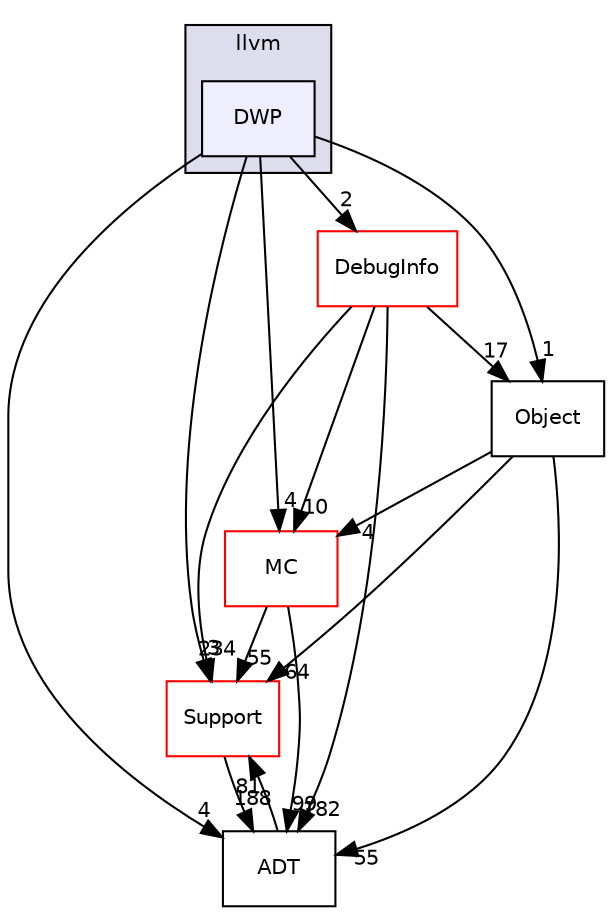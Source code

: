 digraph "include/llvm/DWP" {
  bgcolor=transparent;
  compound=true
  node [ fontsize="10", fontname="Helvetica"];
  edge [ labelfontsize="10", labelfontname="Helvetica"];
  subgraph clusterdir_dcde91663b8816e1e2311938ccd8f690 {
    graph [ bgcolor="#ddddee", pencolor="black", label="llvm" fontname="Helvetica", fontsize="10", URL="dir_dcde91663b8816e1e2311938ccd8f690.html"]
  dir_82a1d6dc262e5f3cd25ec6d51bda6df0 [shape=box, label="DWP", style="filled", fillcolor="#eeeeff", pencolor="black", URL="dir_82a1d6dc262e5f3cd25ec6d51bda6df0.html"];
  }
  dir_b21276aa901501839874154d4047f901 [shape=box label="Object" URL="dir_b21276aa901501839874154d4047f901.html"];
  dir_3c463fb0a03f5ca9e2abd53334bc8356 [shape=box label="MC" color="red" URL="dir_3c463fb0a03f5ca9e2abd53334bc8356.html"];
  dir_ae1e398ac700924fa434b51c248a5531 [shape=box label="Support" color="red" URL="dir_ae1e398ac700924fa434b51c248a5531.html"];
  dir_32453792af2ba70c54e3ccae3a790d1b [shape=box label="ADT" URL="dir_32453792af2ba70c54e3ccae3a790d1b.html"];
  dir_fc2cd323963d6c4db27150ccf17ad26a [shape=box label="DebugInfo" color="red" URL="dir_fc2cd323963d6c4db27150ccf17ad26a.html"];
  dir_b21276aa901501839874154d4047f901->dir_3c463fb0a03f5ca9e2abd53334bc8356 [headlabel="4", labeldistance=1.5 headhref="dir_000023_000281.html"];
  dir_b21276aa901501839874154d4047f901->dir_ae1e398ac700924fa434b51c248a5531 [headlabel="64", labeldistance=1.5 headhref="dir_000023_000011.html"];
  dir_b21276aa901501839874154d4047f901->dir_32453792af2ba70c54e3ccae3a790d1b [headlabel="55", labeldistance=1.5 headhref="dir_000023_000007.html"];
  dir_3c463fb0a03f5ca9e2abd53334bc8356->dir_ae1e398ac700924fa434b51c248a5531 [headlabel="55", labeldistance=1.5 headhref="dir_000281_000011.html"];
  dir_3c463fb0a03f5ca9e2abd53334bc8356->dir_32453792af2ba70c54e3ccae3a790d1b [headlabel="99", labeldistance=1.5 headhref="dir_000281_000007.html"];
  dir_82a1d6dc262e5f3cd25ec6d51bda6df0->dir_b21276aa901501839874154d4047f901 [headlabel="1", labeldistance=1.5 headhref="dir_000266_000023.html"];
  dir_82a1d6dc262e5f3cd25ec6d51bda6df0->dir_3c463fb0a03f5ca9e2abd53334bc8356 [headlabel="4", labeldistance=1.5 headhref="dir_000266_000281.html"];
  dir_82a1d6dc262e5f3cd25ec6d51bda6df0->dir_ae1e398ac700924fa434b51c248a5531 [headlabel="3", labeldistance=1.5 headhref="dir_000266_000011.html"];
  dir_82a1d6dc262e5f3cd25ec6d51bda6df0->dir_32453792af2ba70c54e3ccae3a790d1b [headlabel="4", labeldistance=1.5 headhref="dir_000266_000007.html"];
  dir_82a1d6dc262e5f3cd25ec6d51bda6df0->dir_fc2cd323963d6c4db27150ccf17ad26a [headlabel="2", labeldistance=1.5 headhref="dir_000266_000248.html"];
  dir_ae1e398ac700924fa434b51c248a5531->dir_32453792af2ba70c54e3ccae3a790d1b [headlabel="188", labeldistance=1.5 headhref="dir_000011_000007.html"];
  dir_32453792af2ba70c54e3ccae3a790d1b->dir_ae1e398ac700924fa434b51c248a5531 [headlabel="81", labeldistance=1.5 headhref="dir_000007_000011.html"];
  dir_fc2cd323963d6c4db27150ccf17ad26a->dir_b21276aa901501839874154d4047f901 [headlabel="17", labeldistance=1.5 headhref="dir_000248_000023.html"];
  dir_fc2cd323963d6c4db27150ccf17ad26a->dir_3c463fb0a03f5ca9e2abd53334bc8356 [headlabel="10", labeldistance=1.5 headhref="dir_000248_000281.html"];
  dir_fc2cd323963d6c4db27150ccf17ad26a->dir_ae1e398ac700924fa434b51c248a5531 [headlabel="234", labeldistance=1.5 headhref="dir_000248_000011.html"];
  dir_fc2cd323963d6c4db27150ccf17ad26a->dir_32453792af2ba70c54e3ccae3a790d1b [headlabel="182", labeldistance=1.5 headhref="dir_000248_000007.html"];
}
